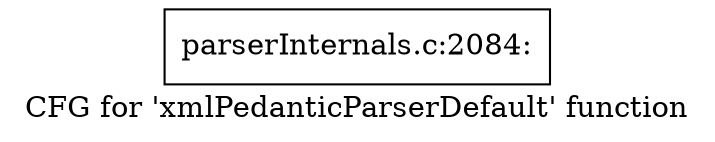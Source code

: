 digraph "CFG for 'xmlPedanticParserDefault' function" {
	label="CFG for 'xmlPedanticParserDefault' function";

	Node0x5585b3e16220 [shape=record,label="{parserInternals.c:2084:}"];
}
